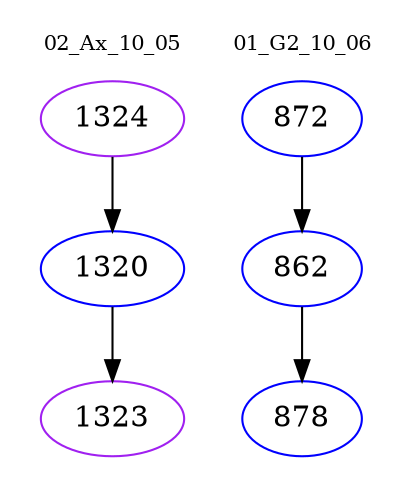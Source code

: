 digraph{
subgraph cluster_0 {
color = white
label = "02_Ax_10_05";
fontsize=10;
T0_1324 [label="1324", color="purple"]
T0_1324 -> T0_1320 [color="black"]
T0_1320 [label="1320", color="blue"]
T0_1320 -> T0_1323 [color="black"]
T0_1323 [label="1323", color="purple"]
}
subgraph cluster_1 {
color = white
label = "01_G2_10_06";
fontsize=10;
T1_872 [label="872", color="blue"]
T1_872 -> T1_862 [color="black"]
T1_862 [label="862", color="blue"]
T1_862 -> T1_878 [color="black"]
T1_878 [label="878", color="blue"]
}
}
